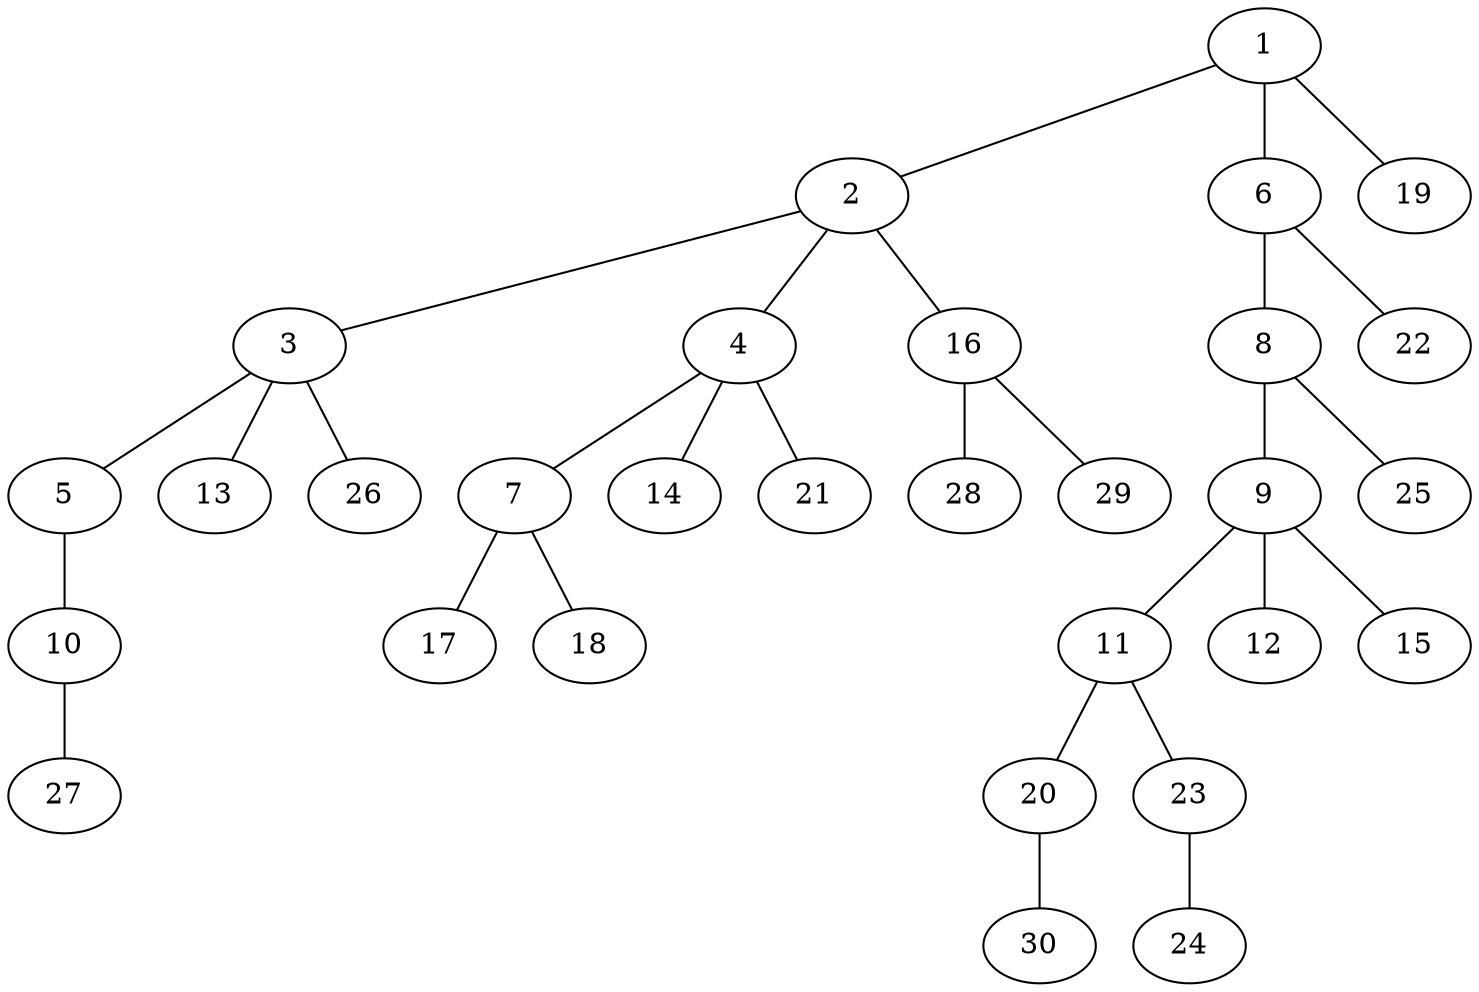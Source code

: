 graph graphname {1--2
1--6
1--19
2--3
2--4
2--16
3--5
3--13
3--26
4--7
4--14
4--21
5--10
6--8
6--22
7--17
7--18
8--9
8--25
9--11
9--12
9--15
10--27
11--20
11--23
16--28
16--29
20--30
23--24
}